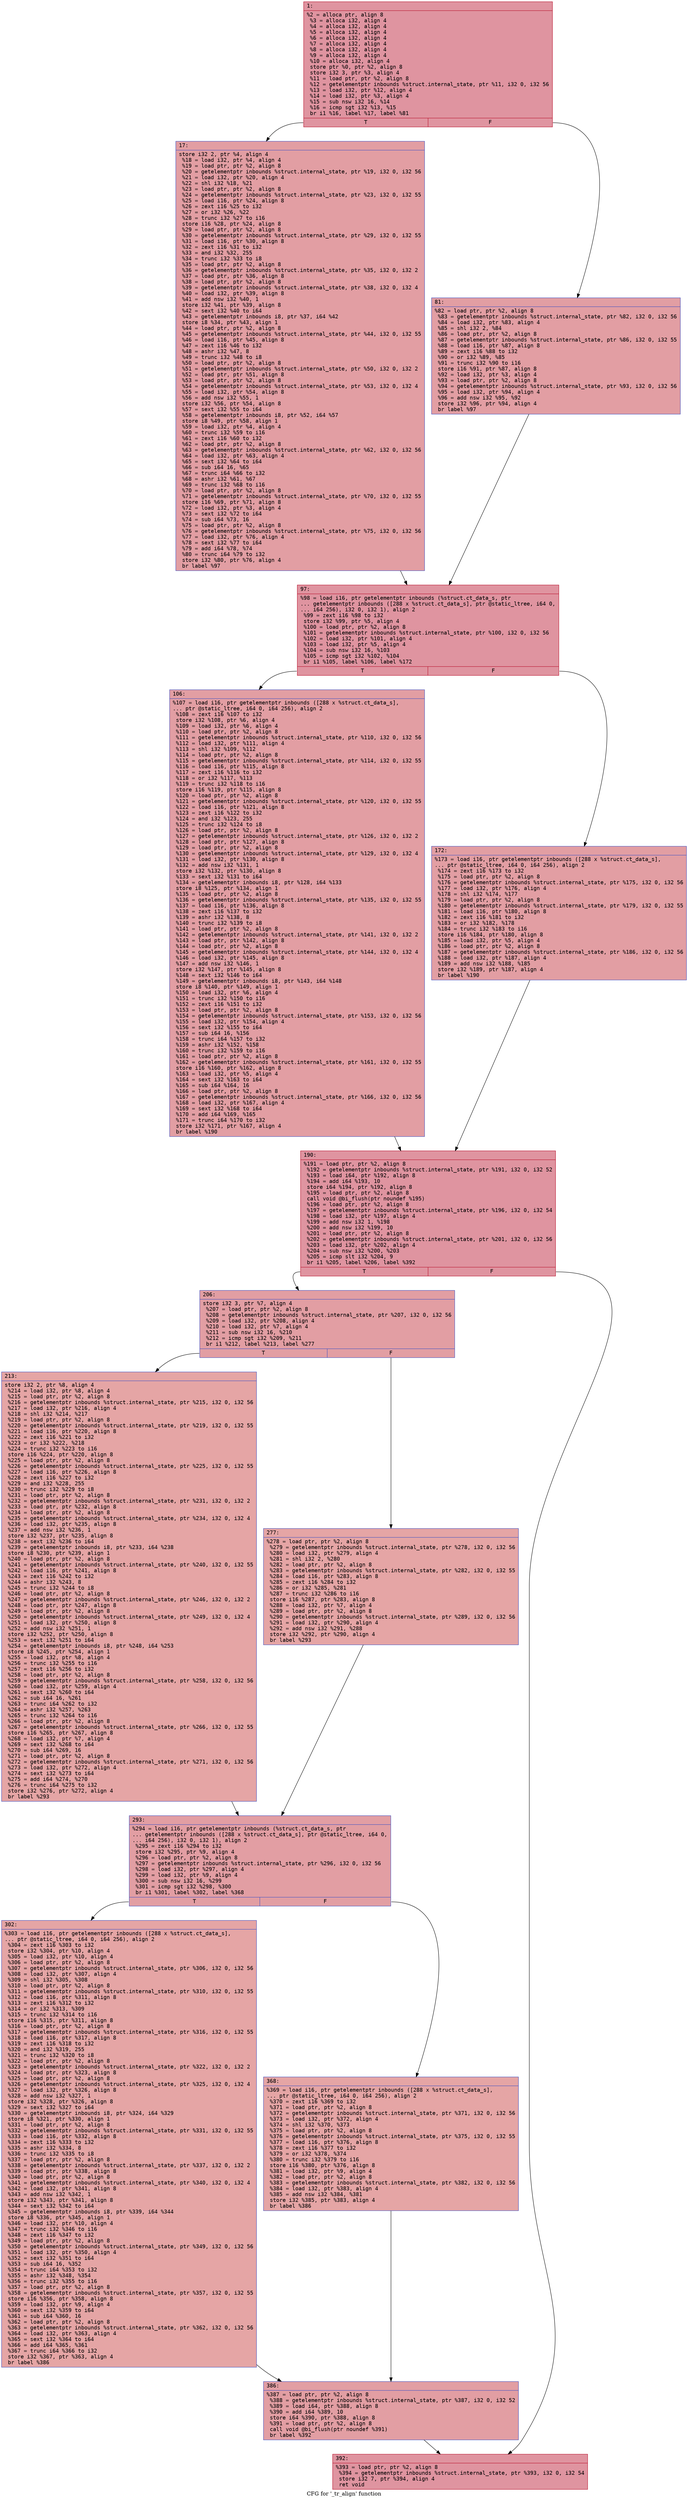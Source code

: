 digraph "CFG for '_tr_align' function" {
	label="CFG for '_tr_align' function";

	Node0x600000ee77a0 [shape=record,color="#b70d28ff", style=filled, fillcolor="#b70d2870" fontname="Courier",label="{1:\l|  %2 = alloca ptr, align 8\l  %3 = alloca i32, align 4\l  %4 = alloca i32, align 4\l  %5 = alloca i32, align 4\l  %6 = alloca i32, align 4\l  %7 = alloca i32, align 4\l  %8 = alloca i32, align 4\l  %9 = alloca i32, align 4\l  %10 = alloca i32, align 4\l  store ptr %0, ptr %2, align 8\l  store i32 3, ptr %3, align 4\l  %11 = load ptr, ptr %2, align 8\l  %12 = getelementptr inbounds %struct.internal_state, ptr %11, i32 0, i32 56\l  %13 = load i32, ptr %12, align 4\l  %14 = load i32, ptr %3, align 4\l  %15 = sub nsw i32 16, %14\l  %16 = icmp sgt i32 %13, %15\l  br i1 %16, label %17, label %81\l|{<s0>T|<s1>F}}"];
	Node0x600000ee77a0:s0 -> Node0x600000ee77f0[tooltip="1 -> 17\nProbability 50.00%" ];
	Node0x600000ee77a0:s1 -> Node0x600000ee7840[tooltip="1 -> 81\nProbability 50.00%" ];
	Node0x600000ee77f0 [shape=record,color="#3d50c3ff", style=filled, fillcolor="#be242e70" fontname="Courier",label="{17:\l|  store i32 2, ptr %4, align 4\l  %18 = load i32, ptr %4, align 4\l  %19 = load ptr, ptr %2, align 8\l  %20 = getelementptr inbounds %struct.internal_state, ptr %19, i32 0, i32 56\l  %21 = load i32, ptr %20, align 4\l  %22 = shl i32 %18, %21\l  %23 = load ptr, ptr %2, align 8\l  %24 = getelementptr inbounds %struct.internal_state, ptr %23, i32 0, i32 55\l  %25 = load i16, ptr %24, align 8\l  %26 = zext i16 %25 to i32\l  %27 = or i32 %26, %22\l  %28 = trunc i32 %27 to i16\l  store i16 %28, ptr %24, align 8\l  %29 = load ptr, ptr %2, align 8\l  %30 = getelementptr inbounds %struct.internal_state, ptr %29, i32 0, i32 55\l  %31 = load i16, ptr %30, align 8\l  %32 = zext i16 %31 to i32\l  %33 = and i32 %32, 255\l  %34 = trunc i32 %33 to i8\l  %35 = load ptr, ptr %2, align 8\l  %36 = getelementptr inbounds %struct.internal_state, ptr %35, i32 0, i32 2\l  %37 = load ptr, ptr %36, align 8\l  %38 = load ptr, ptr %2, align 8\l  %39 = getelementptr inbounds %struct.internal_state, ptr %38, i32 0, i32 4\l  %40 = load i32, ptr %39, align 8\l  %41 = add nsw i32 %40, 1\l  store i32 %41, ptr %39, align 8\l  %42 = sext i32 %40 to i64\l  %43 = getelementptr inbounds i8, ptr %37, i64 %42\l  store i8 %34, ptr %43, align 1\l  %44 = load ptr, ptr %2, align 8\l  %45 = getelementptr inbounds %struct.internal_state, ptr %44, i32 0, i32 55\l  %46 = load i16, ptr %45, align 8\l  %47 = zext i16 %46 to i32\l  %48 = ashr i32 %47, 8\l  %49 = trunc i32 %48 to i8\l  %50 = load ptr, ptr %2, align 8\l  %51 = getelementptr inbounds %struct.internal_state, ptr %50, i32 0, i32 2\l  %52 = load ptr, ptr %51, align 8\l  %53 = load ptr, ptr %2, align 8\l  %54 = getelementptr inbounds %struct.internal_state, ptr %53, i32 0, i32 4\l  %55 = load i32, ptr %54, align 8\l  %56 = add nsw i32 %55, 1\l  store i32 %56, ptr %54, align 8\l  %57 = sext i32 %55 to i64\l  %58 = getelementptr inbounds i8, ptr %52, i64 %57\l  store i8 %49, ptr %58, align 1\l  %59 = load i32, ptr %4, align 4\l  %60 = trunc i32 %59 to i16\l  %61 = zext i16 %60 to i32\l  %62 = load ptr, ptr %2, align 8\l  %63 = getelementptr inbounds %struct.internal_state, ptr %62, i32 0, i32 56\l  %64 = load i32, ptr %63, align 4\l  %65 = sext i32 %64 to i64\l  %66 = sub i64 16, %65\l  %67 = trunc i64 %66 to i32\l  %68 = ashr i32 %61, %67\l  %69 = trunc i32 %68 to i16\l  %70 = load ptr, ptr %2, align 8\l  %71 = getelementptr inbounds %struct.internal_state, ptr %70, i32 0, i32 55\l  store i16 %69, ptr %71, align 8\l  %72 = load i32, ptr %3, align 4\l  %73 = sext i32 %72 to i64\l  %74 = sub i64 %73, 16\l  %75 = load ptr, ptr %2, align 8\l  %76 = getelementptr inbounds %struct.internal_state, ptr %75, i32 0, i32 56\l  %77 = load i32, ptr %76, align 4\l  %78 = sext i32 %77 to i64\l  %79 = add i64 %78, %74\l  %80 = trunc i64 %79 to i32\l  store i32 %80, ptr %76, align 4\l  br label %97\l}"];
	Node0x600000ee77f0 -> Node0x600000ee7890[tooltip="17 -> 97\nProbability 100.00%" ];
	Node0x600000ee7840 [shape=record,color="#3d50c3ff", style=filled, fillcolor="#be242e70" fontname="Courier",label="{81:\l|  %82 = load ptr, ptr %2, align 8\l  %83 = getelementptr inbounds %struct.internal_state, ptr %82, i32 0, i32 56\l  %84 = load i32, ptr %83, align 4\l  %85 = shl i32 2, %84\l  %86 = load ptr, ptr %2, align 8\l  %87 = getelementptr inbounds %struct.internal_state, ptr %86, i32 0, i32 55\l  %88 = load i16, ptr %87, align 8\l  %89 = zext i16 %88 to i32\l  %90 = or i32 %89, %85\l  %91 = trunc i32 %90 to i16\l  store i16 %91, ptr %87, align 8\l  %92 = load i32, ptr %3, align 4\l  %93 = load ptr, ptr %2, align 8\l  %94 = getelementptr inbounds %struct.internal_state, ptr %93, i32 0, i32 56\l  %95 = load i32, ptr %94, align 4\l  %96 = add nsw i32 %95, %92\l  store i32 %96, ptr %94, align 4\l  br label %97\l}"];
	Node0x600000ee7840 -> Node0x600000ee7890[tooltip="81 -> 97\nProbability 100.00%" ];
	Node0x600000ee7890 [shape=record,color="#b70d28ff", style=filled, fillcolor="#b70d2870" fontname="Courier",label="{97:\l|  %98 = load i16, ptr getelementptr inbounds (%struct.ct_data_s, ptr\l... getelementptr inbounds ([288 x %struct.ct_data_s], ptr @static_ltree, i64 0,\l... i64 256), i32 0, i32 1), align 2\l  %99 = zext i16 %98 to i32\l  store i32 %99, ptr %5, align 4\l  %100 = load ptr, ptr %2, align 8\l  %101 = getelementptr inbounds %struct.internal_state, ptr %100, i32 0, i32 56\l  %102 = load i32, ptr %101, align 4\l  %103 = load i32, ptr %5, align 4\l  %104 = sub nsw i32 16, %103\l  %105 = icmp sgt i32 %102, %104\l  br i1 %105, label %106, label %172\l|{<s0>T|<s1>F}}"];
	Node0x600000ee7890:s0 -> Node0x600000ee78e0[tooltip="97 -> 106\nProbability 50.00%" ];
	Node0x600000ee7890:s1 -> Node0x600000ee7930[tooltip="97 -> 172\nProbability 50.00%" ];
	Node0x600000ee78e0 [shape=record,color="#3d50c3ff", style=filled, fillcolor="#be242e70" fontname="Courier",label="{106:\l|  %107 = load i16, ptr getelementptr inbounds ([288 x %struct.ct_data_s],\l... ptr @static_ltree, i64 0, i64 256), align 2\l  %108 = zext i16 %107 to i32\l  store i32 %108, ptr %6, align 4\l  %109 = load i32, ptr %6, align 4\l  %110 = load ptr, ptr %2, align 8\l  %111 = getelementptr inbounds %struct.internal_state, ptr %110, i32 0, i32 56\l  %112 = load i32, ptr %111, align 4\l  %113 = shl i32 %109, %112\l  %114 = load ptr, ptr %2, align 8\l  %115 = getelementptr inbounds %struct.internal_state, ptr %114, i32 0, i32 55\l  %116 = load i16, ptr %115, align 8\l  %117 = zext i16 %116 to i32\l  %118 = or i32 %117, %113\l  %119 = trunc i32 %118 to i16\l  store i16 %119, ptr %115, align 8\l  %120 = load ptr, ptr %2, align 8\l  %121 = getelementptr inbounds %struct.internal_state, ptr %120, i32 0, i32 55\l  %122 = load i16, ptr %121, align 8\l  %123 = zext i16 %122 to i32\l  %124 = and i32 %123, 255\l  %125 = trunc i32 %124 to i8\l  %126 = load ptr, ptr %2, align 8\l  %127 = getelementptr inbounds %struct.internal_state, ptr %126, i32 0, i32 2\l  %128 = load ptr, ptr %127, align 8\l  %129 = load ptr, ptr %2, align 8\l  %130 = getelementptr inbounds %struct.internal_state, ptr %129, i32 0, i32 4\l  %131 = load i32, ptr %130, align 8\l  %132 = add nsw i32 %131, 1\l  store i32 %132, ptr %130, align 8\l  %133 = sext i32 %131 to i64\l  %134 = getelementptr inbounds i8, ptr %128, i64 %133\l  store i8 %125, ptr %134, align 1\l  %135 = load ptr, ptr %2, align 8\l  %136 = getelementptr inbounds %struct.internal_state, ptr %135, i32 0, i32 55\l  %137 = load i16, ptr %136, align 8\l  %138 = zext i16 %137 to i32\l  %139 = ashr i32 %138, 8\l  %140 = trunc i32 %139 to i8\l  %141 = load ptr, ptr %2, align 8\l  %142 = getelementptr inbounds %struct.internal_state, ptr %141, i32 0, i32 2\l  %143 = load ptr, ptr %142, align 8\l  %144 = load ptr, ptr %2, align 8\l  %145 = getelementptr inbounds %struct.internal_state, ptr %144, i32 0, i32 4\l  %146 = load i32, ptr %145, align 8\l  %147 = add nsw i32 %146, 1\l  store i32 %147, ptr %145, align 8\l  %148 = sext i32 %146 to i64\l  %149 = getelementptr inbounds i8, ptr %143, i64 %148\l  store i8 %140, ptr %149, align 1\l  %150 = load i32, ptr %6, align 4\l  %151 = trunc i32 %150 to i16\l  %152 = zext i16 %151 to i32\l  %153 = load ptr, ptr %2, align 8\l  %154 = getelementptr inbounds %struct.internal_state, ptr %153, i32 0, i32 56\l  %155 = load i32, ptr %154, align 4\l  %156 = sext i32 %155 to i64\l  %157 = sub i64 16, %156\l  %158 = trunc i64 %157 to i32\l  %159 = ashr i32 %152, %158\l  %160 = trunc i32 %159 to i16\l  %161 = load ptr, ptr %2, align 8\l  %162 = getelementptr inbounds %struct.internal_state, ptr %161, i32 0, i32 55\l  store i16 %160, ptr %162, align 8\l  %163 = load i32, ptr %5, align 4\l  %164 = sext i32 %163 to i64\l  %165 = sub i64 %164, 16\l  %166 = load ptr, ptr %2, align 8\l  %167 = getelementptr inbounds %struct.internal_state, ptr %166, i32 0, i32 56\l  %168 = load i32, ptr %167, align 4\l  %169 = sext i32 %168 to i64\l  %170 = add i64 %169, %165\l  %171 = trunc i64 %170 to i32\l  store i32 %171, ptr %167, align 4\l  br label %190\l}"];
	Node0x600000ee78e0 -> Node0x600000ee7980[tooltip="106 -> 190\nProbability 100.00%" ];
	Node0x600000ee7930 [shape=record,color="#3d50c3ff", style=filled, fillcolor="#be242e70" fontname="Courier",label="{172:\l|  %173 = load i16, ptr getelementptr inbounds ([288 x %struct.ct_data_s],\l... ptr @static_ltree, i64 0, i64 256), align 2\l  %174 = zext i16 %173 to i32\l  %175 = load ptr, ptr %2, align 8\l  %176 = getelementptr inbounds %struct.internal_state, ptr %175, i32 0, i32 56\l  %177 = load i32, ptr %176, align 4\l  %178 = shl i32 %174, %177\l  %179 = load ptr, ptr %2, align 8\l  %180 = getelementptr inbounds %struct.internal_state, ptr %179, i32 0, i32 55\l  %181 = load i16, ptr %180, align 8\l  %182 = zext i16 %181 to i32\l  %183 = or i32 %182, %178\l  %184 = trunc i32 %183 to i16\l  store i16 %184, ptr %180, align 8\l  %185 = load i32, ptr %5, align 4\l  %186 = load ptr, ptr %2, align 8\l  %187 = getelementptr inbounds %struct.internal_state, ptr %186, i32 0, i32 56\l  %188 = load i32, ptr %187, align 4\l  %189 = add nsw i32 %188, %185\l  store i32 %189, ptr %187, align 4\l  br label %190\l}"];
	Node0x600000ee7930 -> Node0x600000ee7980[tooltip="172 -> 190\nProbability 100.00%" ];
	Node0x600000ee7980 [shape=record,color="#b70d28ff", style=filled, fillcolor="#b70d2870" fontname="Courier",label="{190:\l|  %191 = load ptr, ptr %2, align 8\l  %192 = getelementptr inbounds %struct.internal_state, ptr %191, i32 0, i32 52\l  %193 = load i64, ptr %192, align 8\l  %194 = add i64 %193, 10\l  store i64 %194, ptr %192, align 8\l  %195 = load ptr, ptr %2, align 8\l  call void @bi_flush(ptr noundef %195)\l  %196 = load ptr, ptr %2, align 8\l  %197 = getelementptr inbounds %struct.internal_state, ptr %196, i32 0, i32 54\l  %198 = load i32, ptr %197, align 4\l  %199 = add nsw i32 1, %198\l  %200 = add nsw i32 %199, 10\l  %201 = load ptr, ptr %2, align 8\l  %202 = getelementptr inbounds %struct.internal_state, ptr %201, i32 0, i32 56\l  %203 = load i32, ptr %202, align 4\l  %204 = sub nsw i32 %200, %203\l  %205 = icmp slt i32 %204, 9\l  br i1 %205, label %206, label %392\l|{<s0>T|<s1>F}}"];
	Node0x600000ee7980:s0 -> Node0x600000ee79d0[tooltip="190 -> 206\nProbability 50.00%" ];
	Node0x600000ee7980:s1 -> Node0x600000ee7c00[tooltip="190 -> 392\nProbability 50.00%" ];
	Node0x600000ee79d0 [shape=record,color="#3d50c3ff", style=filled, fillcolor="#be242e70" fontname="Courier",label="{206:\l|  store i32 3, ptr %7, align 4\l  %207 = load ptr, ptr %2, align 8\l  %208 = getelementptr inbounds %struct.internal_state, ptr %207, i32 0, i32 56\l  %209 = load i32, ptr %208, align 4\l  %210 = load i32, ptr %7, align 4\l  %211 = sub nsw i32 16, %210\l  %212 = icmp sgt i32 %209, %211\l  br i1 %212, label %213, label %277\l|{<s0>T|<s1>F}}"];
	Node0x600000ee79d0:s0 -> Node0x600000ee7a20[tooltip="206 -> 213\nProbability 50.00%" ];
	Node0x600000ee79d0:s1 -> Node0x600000ee7a70[tooltip="206 -> 277\nProbability 50.00%" ];
	Node0x600000ee7a20 [shape=record,color="#3d50c3ff", style=filled, fillcolor="#c5333470" fontname="Courier",label="{213:\l|  store i32 2, ptr %8, align 4\l  %214 = load i32, ptr %8, align 4\l  %215 = load ptr, ptr %2, align 8\l  %216 = getelementptr inbounds %struct.internal_state, ptr %215, i32 0, i32 56\l  %217 = load i32, ptr %216, align 4\l  %218 = shl i32 %214, %217\l  %219 = load ptr, ptr %2, align 8\l  %220 = getelementptr inbounds %struct.internal_state, ptr %219, i32 0, i32 55\l  %221 = load i16, ptr %220, align 8\l  %222 = zext i16 %221 to i32\l  %223 = or i32 %222, %218\l  %224 = trunc i32 %223 to i16\l  store i16 %224, ptr %220, align 8\l  %225 = load ptr, ptr %2, align 8\l  %226 = getelementptr inbounds %struct.internal_state, ptr %225, i32 0, i32 55\l  %227 = load i16, ptr %226, align 8\l  %228 = zext i16 %227 to i32\l  %229 = and i32 %228, 255\l  %230 = trunc i32 %229 to i8\l  %231 = load ptr, ptr %2, align 8\l  %232 = getelementptr inbounds %struct.internal_state, ptr %231, i32 0, i32 2\l  %233 = load ptr, ptr %232, align 8\l  %234 = load ptr, ptr %2, align 8\l  %235 = getelementptr inbounds %struct.internal_state, ptr %234, i32 0, i32 4\l  %236 = load i32, ptr %235, align 8\l  %237 = add nsw i32 %236, 1\l  store i32 %237, ptr %235, align 8\l  %238 = sext i32 %236 to i64\l  %239 = getelementptr inbounds i8, ptr %233, i64 %238\l  store i8 %230, ptr %239, align 1\l  %240 = load ptr, ptr %2, align 8\l  %241 = getelementptr inbounds %struct.internal_state, ptr %240, i32 0, i32 55\l  %242 = load i16, ptr %241, align 8\l  %243 = zext i16 %242 to i32\l  %244 = ashr i32 %243, 8\l  %245 = trunc i32 %244 to i8\l  %246 = load ptr, ptr %2, align 8\l  %247 = getelementptr inbounds %struct.internal_state, ptr %246, i32 0, i32 2\l  %248 = load ptr, ptr %247, align 8\l  %249 = load ptr, ptr %2, align 8\l  %250 = getelementptr inbounds %struct.internal_state, ptr %249, i32 0, i32 4\l  %251 = load i32, ptr %250, align 8\l  %252 = add nsw i32 %251, 1\l  store i32 %252, ptr %250, align 8\l  %253 = sext i32 %251 to i64\l  %254 = getelementptr inbounds i8, ptr %248, i64 %253\l  store i8 %245, ptr %254, align 1\l  %255 = load i32, ptr %8, align 4\l  %256 = trunc i32 %255 to i16\l  %257 = zext i16 %256 to i32\l  %258 = load ptr, ptr %2, align 8\l  %259 = getelementptr inbounds %struct.internal_state, ptr %258, i32 0, i32 56\l  %260 = load i32, ptr %259, align 4\l  %261 = sext i32 %260 to i64\l  %262 = sub i64 16, %261\l  %263 = trunc i64 %262 to i32\l  %264 = ashr i32 %257, %263\l  %265 = trunc i32 %264 to i16\l  %266 = load ptr, ptr %2, align 8\l  %267 = getelementptr inbounds %struct.internal_state, ptr %266, i32 0, i32 55\l  store i16 %265, ptr %267, align 8\l  %268 = load i32, ptr %7, align 4\l  %269 = sext i32 %268 to i64\l  %270 = sub i64 %269, 16\l  %271 = load ptr, ptr %2, align 8\l  %272 = getelementptr inbounds %struct.internal_state, ptr %271, i32 0, i32 56\l  %273 = load i32, ptr %272, align 4\l  %274 = sext i32 %273 to i64\l  %275 = add i64 %274, %270\l  %276 = trunc i64 %275 to i32\l  store i32 %276, ptr %272, align 4\l  br label %293\l}"];
	Node0x600000ee7a20 -> Node0x600000ee7ac0[tooltip="213 -> 293\nProbability 100.00%" ];
	Node0x600000ee7a70 [shape=record,color="#3d50c3ff", style=filled, fillcolor="#c5333470" fontname="Courier",label="{277:\l|  %278 = load ptr, ptr %2, align 8\l  %279 = getelementptr inbounds %struct.internal_state, ptr %278, i32 0, i32 56\l  %280 = load i32, ptr %279, align 4\l  %281 = shl i32 2, %280\l  %282 = load ptr, ptr %2, align 8\l  %283 = getelementptr inbounds %struct.internal_state, ptr %282, i32 0, i32 55\l  %284 = load i16, ptr %283, align 8\l  %285 = zext i16 %284 to i32\l  %286 = or i32 %285, %281\l  %287 = trunc i32 %286 to i16\l  store i16 %287, ptr %283, align 8\l  %288 = load i32, ptr %7, align 4\l  %289 = load ptr, ptr %2, align 8\l  %290 = getelementptr inbounds %struct.internal_state, ptr %289, i32 0, i32 56\l  %291 = load i32, ptr %290, align 4\l  %292 = add nsw i32 %291, %288\l  store i32 %292, ptr %290, align 4\l  br label %293\l}"];
	Node0x600000ee7a70 -> Node0x600000ee7ac0[tooltip="277 -> 293\nProbability 100.00%" ];
	Node0x600000ee7ac0 [shape=record,color="#3d50c3ff", style=filled, fillcolor="#be242e70" fontname="Courier",label="{293:\l|  %294 = load i16, ptr getelementptr inbounds (%struct.ct_data_s, ptr\l... getelementptr inbounds ([288 x %struct.ct_data_s], ptr @static_ltree, i64 0,\l... i64 256), i32 0, i32 1), align 2\l  %295 = zext i16 %294 to i32\l  store i32 %295, ptr %9, align 4\l  %296 = load ptr, ptr %2, align 8\l  %297 = getelementptr inbounds %struct.internal_state, ptr %296, i32 0, i32 56\l  %298 = load i32, ptr %297, align 4\l  %299 = load i32, ptr %9, align 4\l  %300 = sub nsw i32 16, %299\l  %301 = icmp sgt i32 %298, %300\l  br i1 %301, label %302, label %368\l|{<s0>T|<s1>F}}"];
	Node0x600000ee7ac0:s0 -> Node0x600000ee7b10[tooltip="293 -> 302\nProbability 50.00%" ];
	Node0x600000ee7ac0:s1 -> Node0x600000ee7b60[tooltip="293 -> 368\nProbability 50.00%" ];
	Node0x600000ee7b10 [shape=record,color="#3d50c3ff", style=filled, fillcolor="#c5333470" fontname="Courier",label="{302:\l|  %303 = load i16, ptr getelementptr inbounds ([288 x %struct.ct_data_s],\l... ptr @static_ltree, i64 0, i64 256), align 2\l  %304 = zext i16 %303 to i32\l  store i32 %304, ptr %10, align 4\l  %305 = load i32, ptr %10, align 4\l  %306 = load ptr, ptr %2, align 8\l  %307 = getelementptr inbounds %struct.internal_state, ptr %306, i32 0, i32 56\l  %308 = load i32, ptr %307, align 4\l  %309 = shl i32 %305, %308\l  %310 = load ptr, ptr %2, align 8\l  %311 = getelementptr inbounds %struct.internal_state, ptr %310, i32 0, i32 55\l  %312 = load i16, ptr %311, align 8\l  %313 = zext i16 %312 to i32\l  %314 = or i32 %313, %309\l  %315 = trunc i32 %314 to i16\l  store i16 %315, ptr %311, align 8\l  %316 = load ptr, ptr %2, align 8\l  %317 = getelementptr inbounds %struct.internal_state, ptr %316, i32 0, i32 55\l  %318 = load i16, ptr %317, align 8\l  %319 = zext i16 %318 to i32\l  %320 = and i32 %319, 255\l  %321 = trunc i32 %320 to i8\l  %322 = load ptr, ptr %2, align 8\l  %323 = getelementptr inbounds %struct.internal_state, ptr %322, i32 0, i32 2\l  %324 = load ptr, ptr %323, align 8\l  %325 = load ptr, ptr %2, align 8\l  %326 = getelementptr inbounds %struct.internal_state, ptr %325, i32 0, i32 4\l  %327 = load i32, ptr %326, align 8\l  %328 = add nsw i32 %327, 1\l  store i32 %328, ptr %326, align 8\l  %329 = sext i32 %327 to i64\l  %330 = getelementptr inbounds i8, ptr %324, i64 %329\l  store i8 %321, ptr %330, align 1\l  %331 = load ptr, ptr %2, align 8\l  %332 = getelementptr inbounds %struct.internal_state, ptr %331, i32 0, i32 55\l  %333 = load i16, ptr %332, align 8\l  %334 = zext i16 %333 to i32\l  %335 = ashr i32 %334, 8\l  %336 = trunc i32 %335 to i8\l  %337 = load ptr, ptr %2, align 8\l  %338 = getelementptr inbounds %struct.internal_state, ptr %337, i32 0, i32 2\l  %339 = load ptr, ptr %338, align 8\l  %340 = load ptr, ptr %2, align 8\l  %341 = getelementptr inbounds %struct.internal_state, ptr %340, i32 0, i32 4\l  %342 = load i32, ptr %341, align 8\l  %343 = add nsw i32 %342, 1\l  store i32 %343, ptr %341, align 8\l  %344 = sext i32 %342 to i64\l  %345 = getelementptr inbounds i8, ptr %339, i64 %344\l  store i8 %336, ptr %345, align 1\l  %346 = load i32, ptr %10, align 4\l  %347 = trunc i32 %346 to i16\l  %348 = zext i16 %347 to i32\l  %349 = load ptr, ptr %2, align 8\l  %350 = getelementptr inbounds %struct.internal_state, ptr %349, i32 0, i32 56\l  %351 = load i32, ptr %350, align 4\l  %352 = sext i32 %351 to i64\l  %353 = sub i64 16, %352\l  %354 = trunc i64 %353 to i32\l  %355 = ashr i32 %348, %354\l  %356 = trunc i32 %355 to i16\l  %357 = load ptr, ptr %2, align 8\l  %358 = getelementptr inbounds %struct.internal_state, ptr %357, i32 0, i32 55\l  store i16 %356, ptr %358, align 8\l  %359 = load i32, ptr %9, align 4\l  %360 = sext i32 %359 to i64\l  %361 = sub i64 %360, 16\l  %362 = load ptr, ptr %2, align 8\l  %363 = getelementptr inbounds %struct.internal_state, ptr %362, i32 0, i32 56\l  %364 = load i32, ptr %363, align 4\l  %365 = sext i32 %364 to i64\l  %366 = add i64 %365, %361\l  %367 = trunc i64 %366 to i32\l  store i32 %367, ptr %363, align 4\l  br label %386\l}"];
	Node0x600000ee7b10 -> Node0x600000ee7bb0[tooltip="302 -> 386\nProbability 100.00%" ];
	Node0x600000ee7b60 [shape=record,color="#3d50c3ff", style=filled, fillcolor="#c5333470" fontname="Courier",label="{368:\l|  %369 = load i16, ptr getelementptr inbounds ([288 x %struct.ct_data_s],\l... ptr @static_ltree, i64 0, i64 256), align 2\l  %370 = zext i16 %369 to i32\l  %371 = load ptr, ptr %2, align 8\l  %372 = getelementptr inbounds %struct.internal_state, ptr %371, i32 0, i32 56\l  %373 = load i32, ptr %372, align 4\l  %374 = shl i32 %370, %373\l  %375 = load ptr, ptr %2, align 8\l  %376 = getelementptr inbounds %struct.internal_state, ptr %375, i32 0, i32 55\l  %377 = load i16, ptr %376, align 8\l  %378 = zext i16 %377 to i32\l  %379 = or i32 %378, %374\l  %380 = trunc i32 %379 to i16\l  store i16 %380, ptr %376, align 8\l  %381 = load i32, ptr %9, align 4\l  %382 = load ptr, ptr %2, align 8\l  %383 = getelementptr inbounds %struct.internal_state, ptr %382, i32 0, i32 56\l  %384 = load i32, ptr %383, align 4\l  %385 = add nsw i32 %384, %381\l  store i32 %385, ptr %383, align 4\l  br label %386\l}"];
	Node0x600000ee7b60 -> Node0x600000ee7bb0[tooltip="368 -> 386\nProbability 100.00%" ];
	Node0x600000ee7bb0 [shape=record,color="#3d50c3ff", style=filled, fillcolor="#be242e70" fontname="Courier",label="{386:\l|  %387 = load ptr, ptr %2, align 8\l  %388 = getelementptr inbounds %struct.internal_state, ptr %387, i32 0, i32 52\l  %389 = load i64, ptr %388, align 8\l  %390 = add i64 %389, 10\l  store i64 %390, ptr %388, align 8\l  %391 = load ptr, ptr %2, align 8\l  call void @bi_flush(ptr noundef %391)\l  br label %392\l}"];
	Node0x600000ee7bb0 -> Node0x600000ee7c00[tooltip="386 -> 392\nProbability 100.00%" ];
	Node0x600000ee7c00 [shape=record,color="#b70d28ff", style=filled, fillcolor="#b70d2870" fontname="Courier",label="{392:\l|  %393 = load ptr, ptr %2, align 8\l  %394 = getelementptr inbounds %struct.internal_state, ptr %393, i32 0, i32 54\l  store i32 7, ptr %394, align 4\l  ret void\l}"];
}
